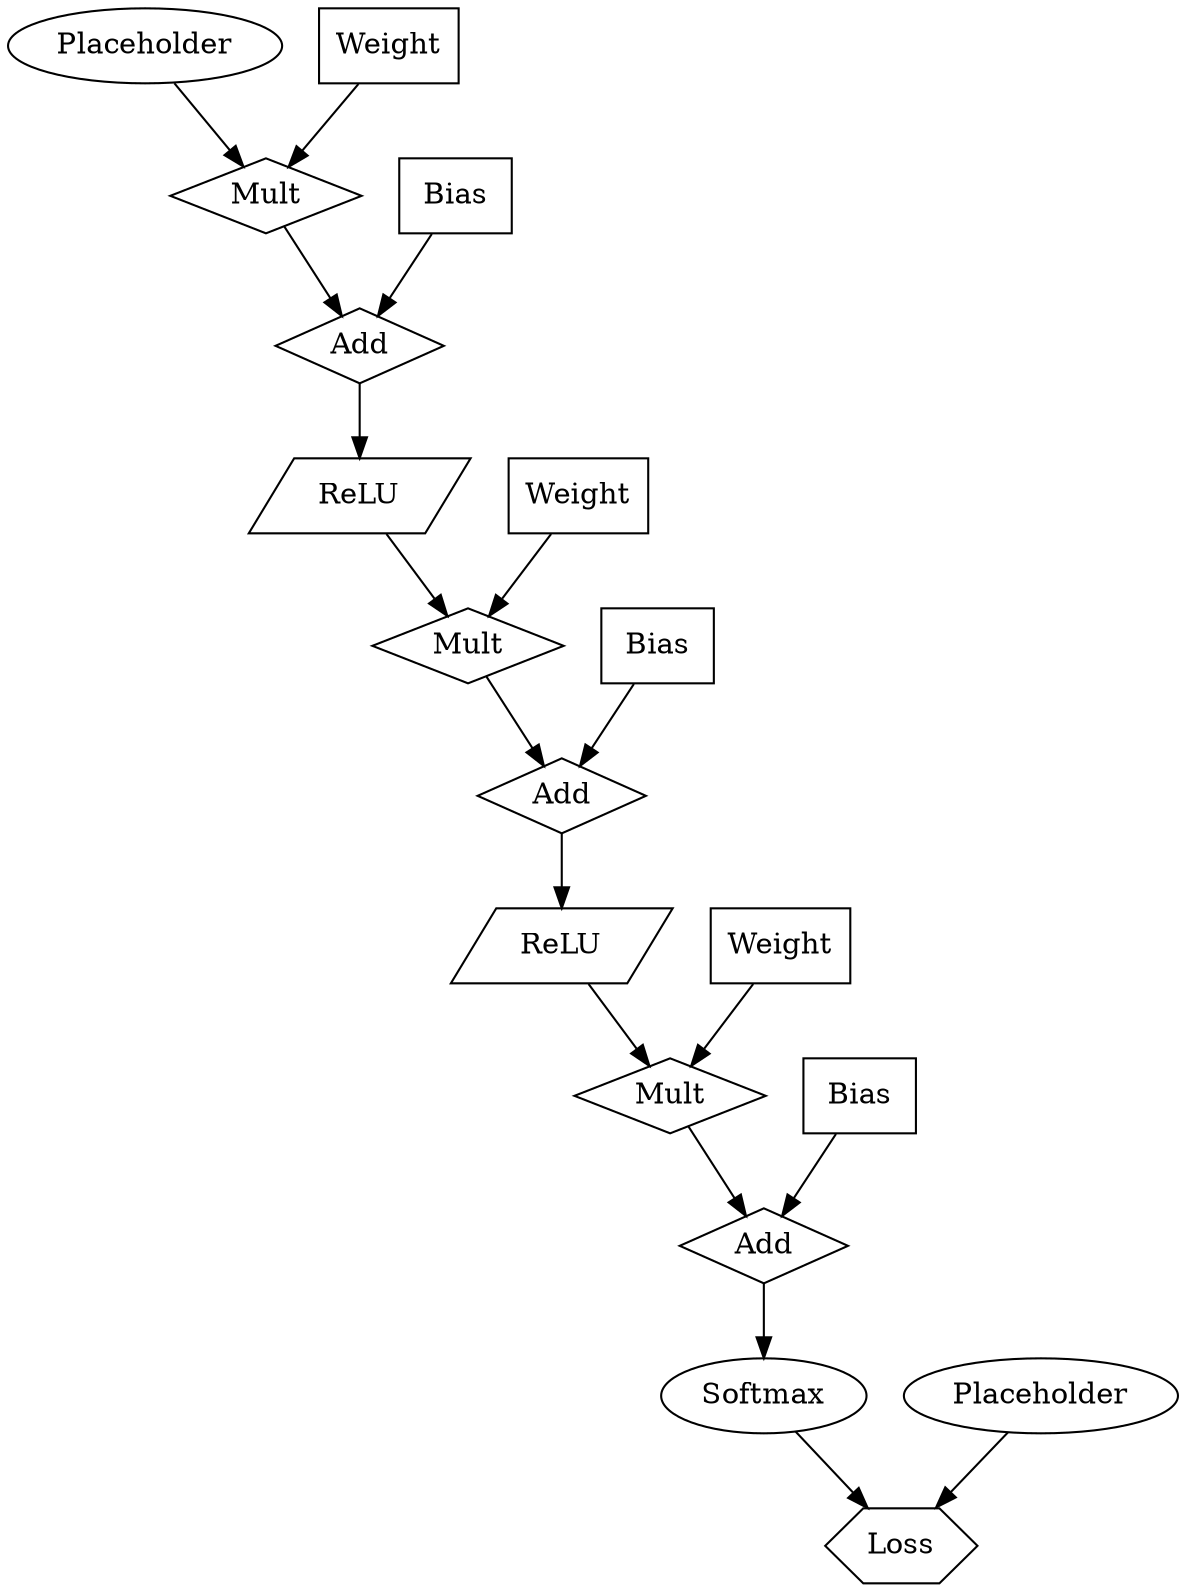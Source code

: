 digraph MNIST {
  rankdir=TB;
  node0 [label="Placeholder", shape=ellipse];
  node1 [label="Placeholder", shape=ellipse];
  node2 [label="Weight", shape=box];
  node3 [label="Bias", shape=box];
  node4 [label="Mult", shape=diamond];
  node5 [label="Add", shape=diamond];
  node6 [label="ReLU", shape=parallelogram];
  node7 [label="Weight", shape=box];
  node8 [label="Bias", shape=box];
  node9 [label="Mult", shape=diamond];
  node10 [label="Add", shape=diamond];
  node11 [label="ReLU", shape=parallelogram];
  node12 [label="Weight", shape=box];
  node13 [label="Bias", shape=box];
  node14 [label="Mult", shape=diamond];
  node15 [label="Add", shape=diamond];
  node16 [label="Softmax", shape=oval];
  node17 [label="Loss", shape=hexagon];
  node2 -> node4;
  node0 -> node4;
  node4 -> node5;
  node3 -> node5;
  node5 -> node6;
  node7 -> node9;
  node6 -> node9;
  node9 -> node10;
  node8 -> node10;
  node10 -> node11;
  node12 -> node14;
  node11 -> node14;
  node14 -> node15;
  node13 -> node15;
  node15 -> node16;
  node16 -> node17;
  node1 -> node17;
}
